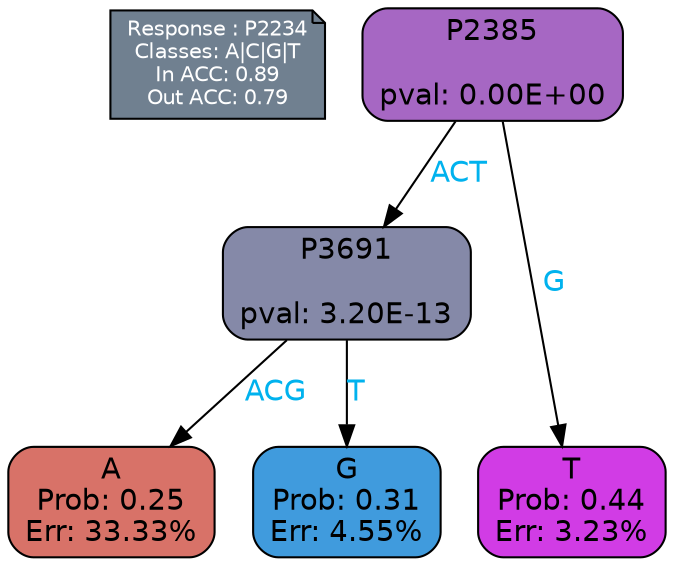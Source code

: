 digraph Tree {
node [shape=box, style="filled, rounded", color="black", fontname=helvetica] ;
graph [ranksep=equally, splines=polylines, bgcolor=transparent, dpi=600] ;
edge [fontname=helvetica] ;
LEGEND [label="Response : P2234
Classes: A|C|G|T
In ACC: 0.89
Out ACC: 0.79
",shape=note,align=left,style=filled,fillcolor="slategray",fontcolor="white",fontsize=10];1 [label="P2385

pval: 0.00E+00", fillcolor="#a667c3"] ;
2 [label="P3691

pval: 3.20E-13", fillcolor="#8589a8"] ;
3 [label="A
Prob: 0.25
Err: 33.33%", fillcolor="#d87268"] ;
4 [label="G
Prob: 0.31
Err: 4.55%", fillcolor="#409bdd"] ;
5 [label="T
Prob: 0.44
Err: 3.23%", fillcolor="#d13ce5"] ;
1 -> 2 [label="ACT",fontcolor=deepskyblue2] ;
1 -> 5 [label="G",fontcolor=deepskyblue2] ;
2 -> 3 [label="ACG",fontcolor=deepskyblue2] ;
2 -> 4 [label="T",fontcolor=deepskyblue2] ;
{rank = same; 3;4;5;}{rank = same; LEGEND;1;}}